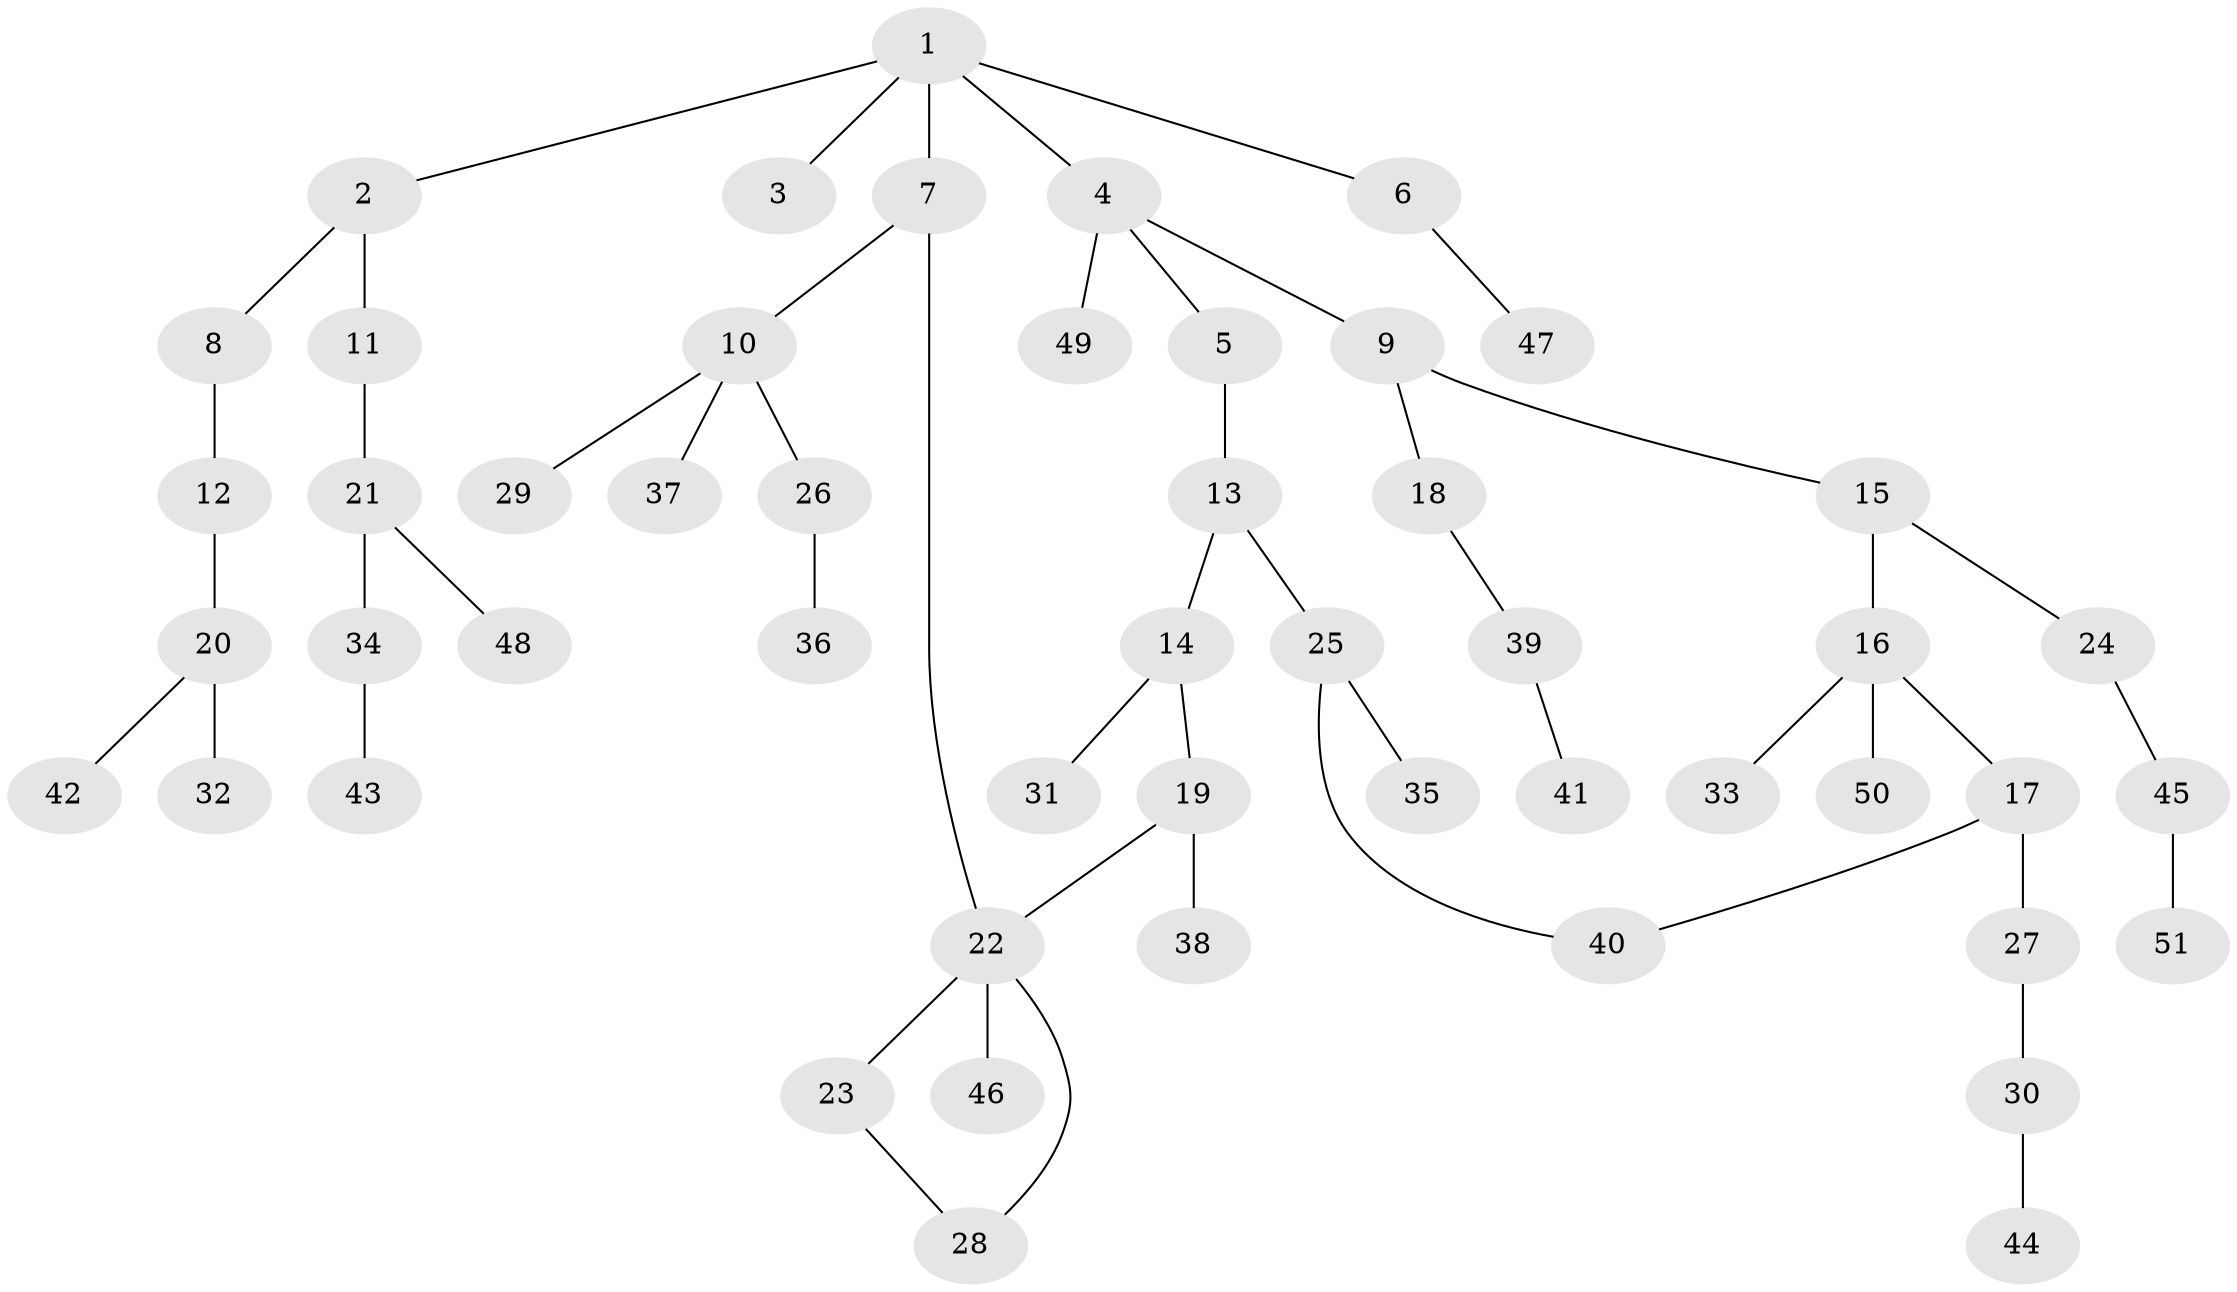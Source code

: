 // coarse degree distribution, {4: 0.03225806451612903, 3: 0.3225806451612903, 1: 0.3225806451612903, 2: 0.3225806451612903}
// Generated by graph-tools (version 1.1) at 2025/49/03/04/25 22:49:15]
// undirected, 51 vertices, 53 edges
graph export_dot {
  node [color=gray90,style=filled];
  1;
  2;
  3;
  4;
  5;
  6;
  7;
  8;
  9;
  10;
  11;
  12;
  13;
  14;
  15;
  16;
  17;
  18;
  19;
  20;
  21;
  22;
  23;
  24;
  25;
  26;
  27;
  28;
  29;
  30;
  31;
  32;
  33;
  34;
  35;
  36;
  37;
  38;
  39;
  40;
  41;
  42;
  43;
  44;
  45;
  46;
  47;
  48;
  49;
  50;
  51;
  1 -- 2;
  1 -- 3;
  1 -- 4;
  1 -- 6;
  1 -- 7;
  2 -- 8;
  2 -- 11;
  4 -- 5;
  4 -- 9;
  4 -- 49;
  5 -- 13;
  6 -- 47;
  7 -- 10;
  7 -- 22;
  8 -- 12;
  9 -- 15;
  9 -- 18;
  10 -- 26;
  10 -- 29;
  10 -- 37;
  11 -- 21;
  12 -- 20;
  13 -- 14;
  13 -- 25;
  14 -- 19;
  14 -- 31;
  15 -- 16;
  15 -- 24;
  16 -- 17;
  16 -- 33;
  16 -- 50;
  17 -- 27;
  17 -- 40;
  18 -- 39;
  19 -- 22;
  19 -- 38;
  20 -- 32;
  20 -- 42;
  21 -- 34;
  21 -- 48;
  22 -- 23;
  22 -- 28;
  22 -- 46;
  23 -- 28;
  24 -- 45;
  25 -- 35;
  25 -- 40;
  26 -- 36;
  27 -- 30;
  30 -- 44;
  34 -- 43;
  39 -- 41;
  45 -- 51;
}
